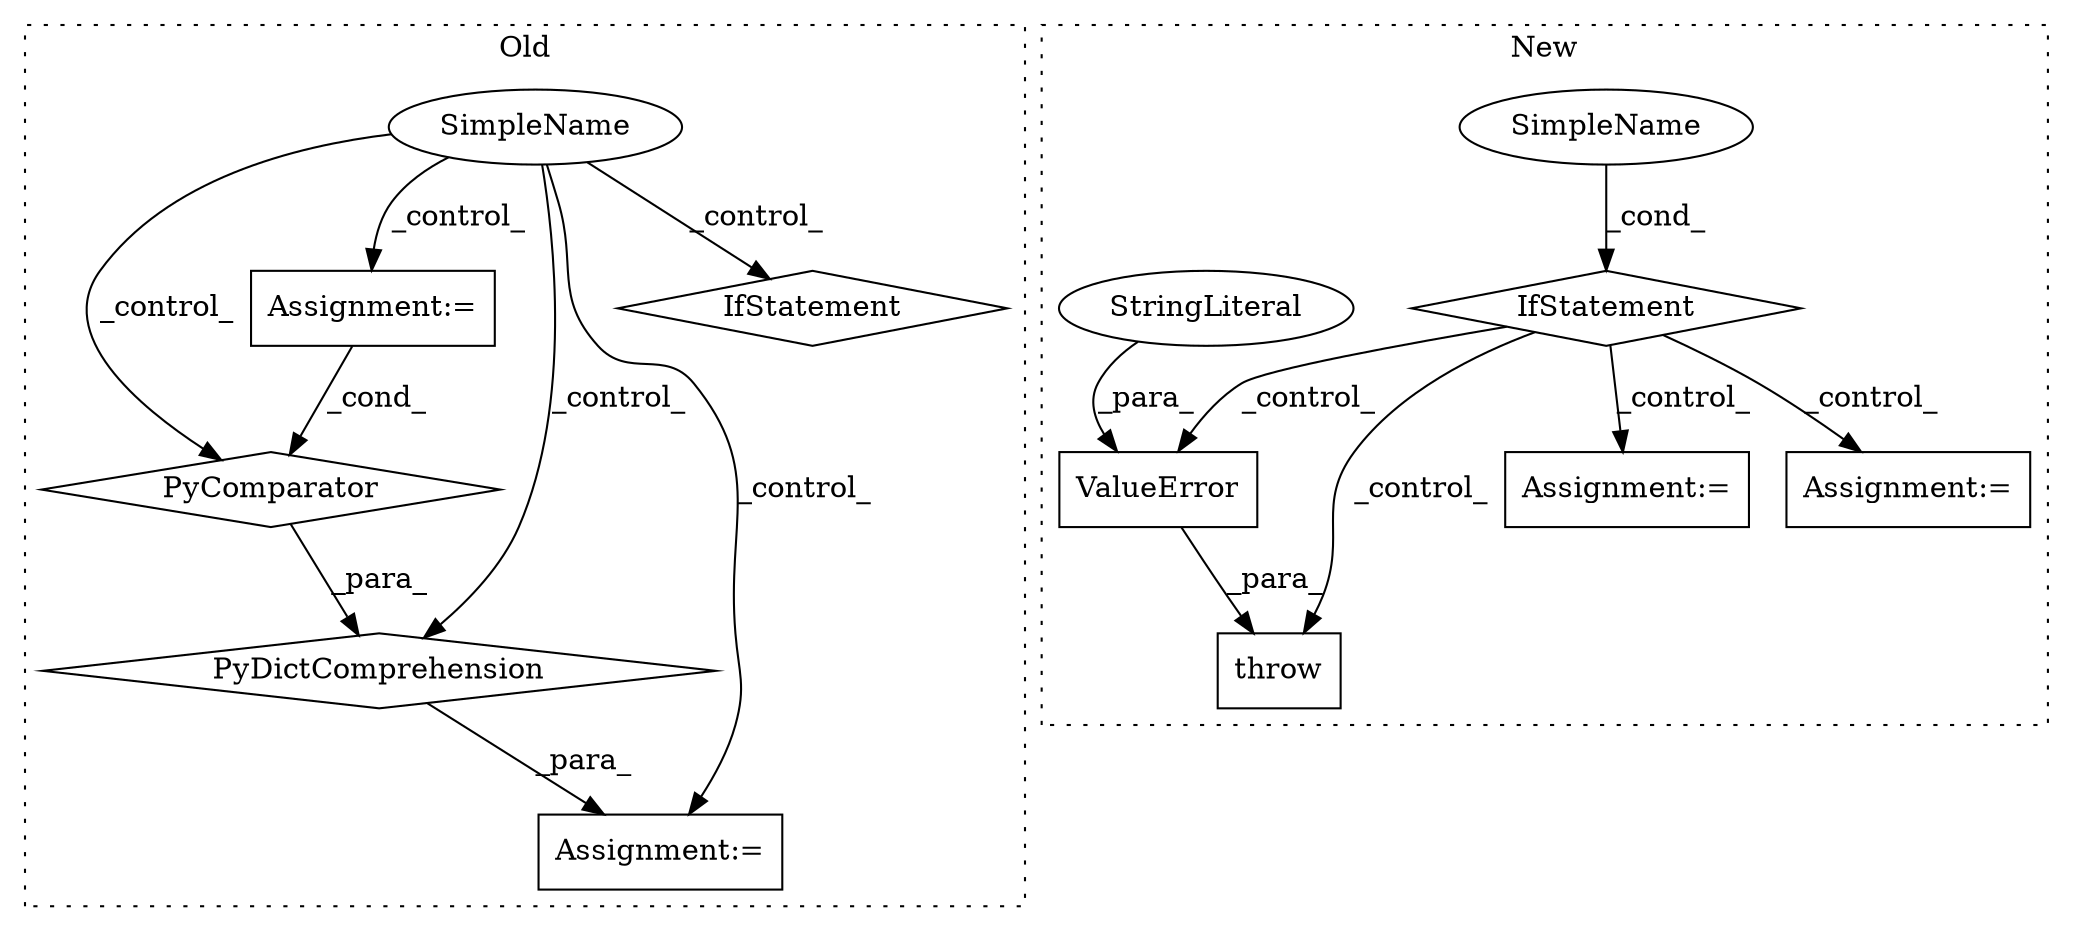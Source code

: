 digraph G {
subgraph cluster0 {
1 [label="PyComparator" a="113" s="3222" l="70" shape="diamond"];
4 [label="Assignment:=" a="7" s="3222" l="70" shape="box"];
7 [label="Assignment:=" a="7" s="3114" l="14" shape="box"];
11 [label="PyDictComprehension" a="110" s="3128" l="172" shape="diamond"];
12 [label="SimpleName" a="42" s="2841" l="3" shape="ellipse"];
13 [label="IfStatement" a="25" s="3222" l="70" shape="diamond"];
label = "Old";
style="dotted";
}
subgraph cluster1 {
2 [label="ValueError" a="32" s="3336,3384" l="11,1" shape="box"];
3 [label="throw" a="53" s="3330" l="6" shape="box"];
5 [label="SimpleName" a="42" s="" l="" shape="ellipse"];
6 [label="IfStatement" a="25" s="3295,3318" l="4,2" shape="diamond"];
8 [label="Assignment:=" a="7" s="3510" l="1" shape="box"];
9 [label="StringLiteral" a="45" s="3347" l="37" shape="ellipse"];
10 [label="Assignment:=" a="7" s="3869" l="1" shape="box"];
label = "New";
style="dotted";
}
1 -> 11 [label="_para_"];
2 -> 3 [label="_para_"];
4 -> 1 [label="_cond_"];
5 -> 6 [label="_cond_"];
6 -> 8 [label="_control_"];
6 -> 2 [label="_control_"];
6 -> 3 [label="_control_"];
6 -> 10 [label="_control_"];
9 -> 2 [label="_para_"];
11 -> 7 [label="_para_"];
12 -> 1 [label="_control_"];
12 -> 7 [label="_control_"];
12 -> 11 [label="_control_"];
12 -> 13 [label="_control_"];
12 -> 4 [label="_control_"];
}